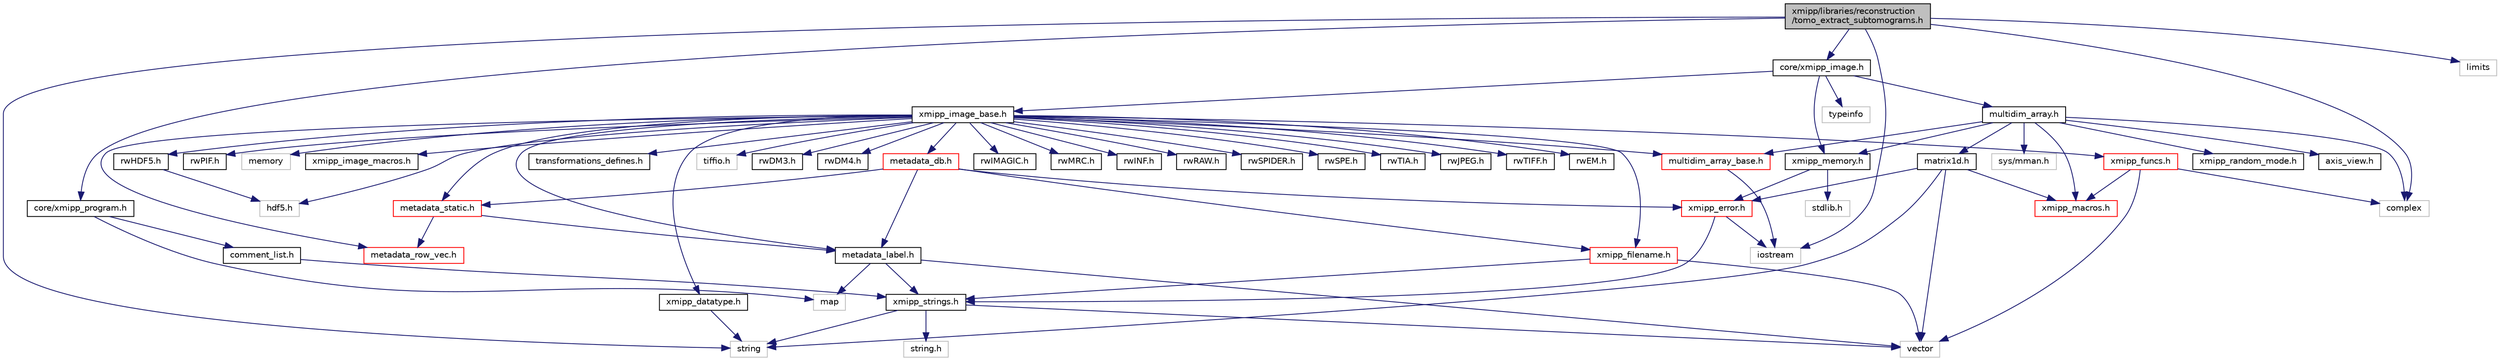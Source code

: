 digraph "xmipp/libraries/reconstruction/tomo_extract_subtomograms.h"
{
  edge [fontname="Helvetica",fontsize="10",labelfontname="Helvetica",labelfontsize="10"];
  node [fontname="Helvetica",fontsize="10",shape=record];
  Node0 [label="xmipp/libraries/reconstruction\l/tomo_extract_subtomograms.h",height=0.2,width=0.4,color="black", fillcolor="grey75", style="filled", fontcolor="black"];
  Node0 -> Node1 [color="midnightblue",fontsize="10",style="solid",fontname="Helvetica"];
  Node1 [label="iostream",height=0.2,width=0.4,color="grey75", fillcolor="white", style="filled"];
  Node0 -> Node2 [color="midnightblue",fontsize="10",style="solid",fontname="Helvetica"];
  Node2 [label="core/xmipp_program.h",height=0.2,width=0.4,color="black", fillcolor="white", style="filled",URL="$xmipp__program_8h.html"];
  Node2 -> Node3 [color="midnightblue",fontsize="10",style="solid",fontname="Helvetica"];
  Node3 [label="map",height=0.2,width=0.4,color="grey75", fillcolor="white", style="filled"];
  Node2 -> Node4 [color="midnightblue",fontsize="10",style="solid",fontname="Helvetica"];
  Node4 [label="comment_list.h",height=0.2,width=0.4,color="black", fillcolor="white", style="filled",URL="$comment__list_8h.html"];
  Node4 -> Node5 [color="midnightblue",fontsize="10",style="solid",fontname="Helvetica"];
  Node5 [label="xmipp_strings.h",height=0.2,width=0.4,color="black", fillcolor="white", style="filled",URL="$xmipp__strings_8h.html"];
  Node5 -> Node6 [color="midnightblue",fontsize="10",style="solid",fontname="Helvetica"];
  Node6 [label="vector",height=0.2,width=0.4,color="grey75", fillcolor="white", style="filled"];
  Node5 -> Node7 [color="midnightblue",fontsize="10",style="solid",fontname="Helvetica"];
  Node7 [label="string",height=0.2,width=0.4,color="grey75", fillcolor="white", style="filled"];
  Node5 -> Node8 [color="midnightblue",fontsize="10",style="solid",fontname="Helvetica"];
  Node8 [label="string.h",height=0.2,width=0.4,color="grey75", fillcolor="white", style="filled"];
  Node0 -> Node9 [color="midnightblue",fontsize="10",style="solid",fontname="Helvetica"];
  Node9 [label="core/xmipp_image.h",height=0.2,width=0.4,color="black", fillcolor="white", style="filled",URL="$xmipp__image_8h.html"];
  Node9 -> Node10 [color="midnightblue",fontsize="10",style="solid",fontname="Helvetica"];
  Node10 [label="typeinfo",height=0.2,width=0.4,color="grey75", fillcolor="white", style="filled"];
  Node9 -> Node11 [color="midnightblue",fontsize="10",style="solid",fontname="Helvetica"];
  Node11 [label="multidim_array.h",height=0.2,width=0.4,color="black", fillcolor="white", style="filled",URL="$multidim__array_8h.html"];
  Node11 -> Node12 [color="midnightblue",fontsize="10",style="solid",fontname="Helvetica"];
  Node12 [label="xmipp_macros.h",height=0.2,width=0.4,color="red", fillcolor="white", style="filled",URL="$xmipp__macros_8h.html"];
  Node11 -> Node15 [color="midnightblue",fontsize="10",style="solid",fontname="Helvetica"];
  Node15 [label="sys/mman.h",height=0.2,width=0.4,color="grey75", fillcolor="white", style="filled"];
  Node11 -> Node16 [color="midnightblue",fontsize="10",style="solid",fontname="Helvetica"];
  Node16 [label="complex",height=0.2,width=0.4,color="grey75", fillcolor="white", style="filled"];
  Node11 -> Node17 [color="midnightblue",fontsize="10",style="solid",fontname="Helvetica"];
  Node17 [label="matrix1d.h",height=0.2,width=0.4,color="black", fillcolor="white", style="filled",URL="$matrix1d_8h.html"];
  Node17 -> Node7 [color="midnightblue",fontsize="10",style="solid",fontname="Helvetica"];
  Node17 -> Node6 [color="midnightblue",fontsize="10",style="solid",fontname="Helvetica"];
  Node17 -> Node18 [color="midnightblue",fontsize="10",style="solid",fontname="Helvetica"];
  Node18 [label="xmipp_error.h",height=0.2,width=0.4,color="red", fillcolor="white", style="filled",URL="$xmipp__error_8h.html"];
  Node18 -> Node1 [color="midnightblue",fontsize="10",style="solid",fontname="Helvetica"];
  Node18 -> Node5 [color="midnightblue",fontsize="10",style="solid",fontname="Helvetica"];
  Node17 -> Node12 [color="midnightblue",fontsize="10",style="solid",fontname="Helvetica"];
  Node11 -> Node20 [color="midnightblue",fontsize="10",style="solid",fontname="Helvetica"];
  Node20 [label="xmipp_random_mode.h",height=0.2,width=0.4,color="black", fillcolor="white", style="filled",URL="$xmipp__random__mode_8h.html"];
  Node11 -> Node21 [color="midnightblue",fontsize="10",style="solid",fontname="Helvetica"];
  Node21 [label="multidim_array_base.h",height=0.2,width=0.4,color="red", fillcolor="white", style="filled",URL="$multidim__array__base_8h.html"];
  Node21 -> Node1 [color="midnightblue",fontsize="10",style="solid",fontname="Helvetica"];
  Node11 -> Node25 [color="midnightblue",fontsize="10",style="solid",fontname="Helvetica"];
  Node25 [label="xmipp_memory.h",height=0.2,width=0.4,color="black", fillcolor="white", style="filled",URL="$xmipp__memory_8h.html"];
  Node25 -> Node26 [color="midnightblue",fontsize="10",style="solid",fontname="Helvetica"];
  Node26 [label="stdlib.h",height=0.2,width=0.4,color="grey75", fillcolor="white", style="filled"];
  Node25 -> Node18 [color="midnightblue",fontsize="10",style="solid",fontname="Helvetica"];
  Node11 -> Node27 [color="midnightblue",fontsize="10",style="solid",fontname="Helvetica"];
  Node27 [label="axis_view.h",height=0.2,width=0.4,color="black", fillcolor="white", style="filled",URL="$axis__view_8h.html"];
  Node9 -> Node28 [color="midnightblue",fontsize="10",style="solid",fontname="Helvetica"];
  Node28 [label="xmipp_image_base.h",height=0.2,width=0.4,color="black", fillcolor="white", style="filled",URL="$xmipp__image__base_8h.html"];
  Node28 -> Node29 [color="midnightblue",fontsize="10",style="solid",fontname="Helvetica"];
  Node29 [label="memory",height=0.2,width=0.4,color="grey75", fillcolor="white", style="filled"];
  Node28 -> Node30 [color="midnightblue",fontsize="10",style="solid",fontname="Helvetica"];
  Node30 [label="xmipp_image_macros.h",height=0.2,width=0.4,color="black", fillcolor="white", style="filled",URL="$xmipp__image__macros_8h.html"];
  Node28 -> Node31 [color="midnightblue",fontsize="10",style="solid",fontname="Helvetica"];
  Node31 [label="xmipp_datatype.h",height=0.2,width=0.4,color="black", fillcolor="white", style="filled",URL="$xmipp__datatype_8h.html"];
  Node31 -> Node7 [color="midnightblue",fontsize="10",style="solid",fontname="Helvetica"];
  Node28 -> Node32 [color="midnightblue",fontsize="10",style="solid",fontname="Helvetica"];
  Node32 [label="metadata_label.h",height=0.2,width=0.4,color="black", fillcolor="white", style="filled",URL="$metadata__label_8h.html"];
  Node32 -> Node3 [color="midnightblue",fontsize="10",style="solid",fontname="Helvetica"];
  Node32 -> Node5 [color="midnightblue",fontsize="10",style="solid",fontname="Helvetica"];
  Node32 -> Node6 [color="midnightblue",fontsize="10",style="solid",fontname="Helvetica"];
  Node28 -> Node33 [color="midnightblue",fontsize="10",style="solid",fontname="Helvetica"];
  Node33 [label="metadata_row_vec.h",height=0.2,width=0.4,color="red", fillcolor="white", style="filled",URL="$metadata__row__vec_8h.html"];
  Node28 -> Node37 [color="midnightblue",fontsize="10",style="solid",fontname="Helvetica"];
  Node37 [label="metadata_static.h",height=0.2,width=0.4,color="red", fillcolor="white", style="filled",URL="$metadata__static_8h.html"];
  Node37 -> Node32 [color="midnightblue",fontsize="10",style="solid",fontname="Helvetica"];
  Node37 -> Node33 [color="midnightblue",fontsize="10",style="solid",fontname="Helvetica"];
  Node28 -> Node39 [color="midnightblue",fontsize="10",style="solid",fontname="Helvetica"];
  Node39 [label="metadata_db.h",height=0.2,width=0.4,color="red", fillcolor="white", style="filled",URL="$metadata__db_8h.html"];
  Node39 -> Node32 [color="midnightblue",fontsize="10",style="solid",fontname="Helvetica"];
  Node39 -> Node37 [color="midnightblue",fontsize="10",style="solid",fontname="Helvetica"];
  Node39 -> Node18 [color="midnightblue",fontsize="10",style="solid",fontname="Helvetica"];
  Node39 -> Node46 [color="midnightblue",fontsize="10",style="solid",fontname="Helvetica"];
  Node46 [label="xmipp_filename.h",height=0.2,width=0.4,color="red", fillcolor="white", style="filled",URL="$xmipp__filename_8h.html"];
  Node46 -> Node6 [color="midnightblue",fontsize="10",style="solid",fontname="Helvetica"];
  Node46 -> Node5 [color="midnightblue",fontsize="10",style="solid",fontname="Helvetica"];
  Node28 -> Node21 [color="midnightblue",fontsize="10",style="solid",fontname="Helvetica"];
  Node28 -> Node46 [color="midnightblue",fontsize="10",style="solid",fontname="Helvetica"];
  Node28 -> Node57 [color="midnightblue",fontsize="10",style="solid",fontname="Helvetica"];
  Node57 [label="transformations_defines.h",height=0.2,width=0.4,color="black", fillcolor="white", style="filled",URL="$transformations__defines_8h.html"];
  Node28 -> Node58 [color="midnightblue",fontsize="10",style="solid",fontname="Helvetica"];
  Node58 [label="xmipp_funcs.h",height=0.2,width=0.4,color="red", fillcolor="white", style="filled",URL="$xmipp__funcs_8h.html"];
  Node58 -> Node16 [color="midnightblue",fontsize="10",style="solid",fontname="Helvetica"];
  Node58 -> Node12 [color="midnightblue",fontsize="10",style="solid",fontname="Helvetica"];
  Node58 -> Node6 [color="midnightblue",fontsize="10",style="solid",fontname="Helvetica"];
  Node28 -> Node60 [color="midnightblue",fontsize="10",style="solid",fontname="Helvetica"];
  Node60 [label="tiffio.h",height=0.2,width=0.4,color="grey75", fillcolor="white", style="filled"];
  Node28 -> Node61 [color="midnightblue",fontsize="10",style="solid",fontname="Helvetica"];
  Node61 [label="hdf5.h",height=0.2,width=0.4,color="grey75", fillcolor="white", style="filled"];
  Node28 -> Node62 [color="midnightblue",fontsize="10",style="solid",fontname="Helvetica"];
  Node62 [label="rwDM3.h",height=0.2,width=0.4,color="black", fillcolor="white", style="filled",URL="$rwDM3_8h.html"];
  Node28 -> Node63 [color="midnightblue",fontsize="10",style="solid",fontname="Helvetica"];
  Node63 [label="rwDM4.h",height=0.2,width=0.4,color="black", fillcolor="white", style="filled",URL="$rwDM4_8h.html"];
  Node28 -> Node64 [color="midnightblue",fontsize="10",style="solid",fontname="Helvetica"];
  Node64 [label="rwIMAGIC.h",height=0.2,width=0.4,color="black", fillcolor="white", style="filled",URL="$rwIMAGIC_8h.html"];
  Node28 -> Node65 [color="midnightblue",fontsize="10",style="solid",fontname="Helvetica"];
  Node65 [label="rwMRC.h",height=0.2,width=0.4,color="black", fillcolor="white", style="filled",URL="$rwMRC_8h.html"];
  Node28 -> Node66 [color="midnightblue",fontsize="10",style="solid",fontname="Helvetica"];
  Node66 [label="rwINF.h",height=0.2,width=0.4,color="black", fillcolor="white", style="filled",URL="$rwINF_8h.html"];
  Node28 -> Node67 [color="midnightblue",fontsize="10",style="solid",fontname="Helvetica"];
  Node67 [label="rwRAW.h",height=0.2,width=0.4,color="black", fillcolor="white", style="filled",URL="$rwRAW_8h.html"];
  Node28 -> Node68 [color="midnightblue",fontsize="10",style="solid",fontname="Helvetica"];
  Node68 [label="rwSPIDER.h",height=0.2,width=0.4,color="black", fillcolor="white", style="filled",URL="$rwSPIDER_8h.html"];
  Node28 -> Node69 [color="midnightblue",fontsize="10",style="solid",fontname="Helvetica"];
  Node69 [label="rwSPE.h",height=0.2,width=0.4,color="black", fillcolor="white", style="filled",URL="$rwSPE_8h.html"];
  Node28 -> Node70 [color="midnightblue",fontsize="10",style="solid",fontname="Helvetica"];
  Node70 [label="rwTIA.h",height=0.2,width=0.4,color="black", fillcolor="white", style="filled",URL="$rwTIA_8h.html"];
  Node28 -> Node71 [color="midnightblue",fontsize="10",style="solid",fontname="Helvetica"];
  Node71 [label="rwJPEG.h",height=0.2,width=0.4,color="black", fillcolor="white", style="filled",URL="$rwJPEG_8h.html"];
  Node28 -> Node72 [color="midnightblue",fontsize="10",style="solid",fontname="Helvetica"];
  Node72 [label="rwTIFF.h",height=0.2,width=0.4,color="black", fillcolor="white", style="filled",URL="$rwTIFF_8h.html"];
  Node28 -> Node73 [color="midnightblue",fontsize="10",style="solid",fontname="Helvetica"];
  Node73 [label="rwEM.h",height=0.2,width=0.4,color="black", fillcolor="white", style="filled",URL="$rwEM_8h.html"];
  Node28 -> Node74 [color="midnightblue",fontsize="10",style="solid",fontname="Helvetica"];
  Node74 [label="rwPIF.h",height=0.2,width=0.4,color="black", fillcolor="white", style="filled",URL="$rwPIF_8h.html"];
  Node28 -> Node75 [color="midnightblue",fontsize="10",style="solid",fontname="Helvetica"];
  Node75 [label="rwHDF5.h",height=0.2,width=0.4,color="black", fillcolor="white", style="filled",URL="$rwHDF5_8h.html"];
  Node75 -> Node61 [color="midnightblue",fontsize="10",style="solid",fontname="Helvetica"];
  Node9 -> Node25 [color="midnightblue",fontsize="10",style="solid",fontname="Helvetica"];
  Node0 -> Node76 [color="midnightblue",fontsize="10",style="solid",fontname="Helvetica"];
  Node76 [label="limits",height=0.2,width=0.4,color="grey75", fillcolor="white", style="filled"];
  Node0 -> Node16 [color="midnightblue",fontsize="10",style="solid",fontname="Helvetica"];
  Node0 -> Node7 [color="midnightblue",fontsize="10",style="solid",fontname="Helvetica"];
}

